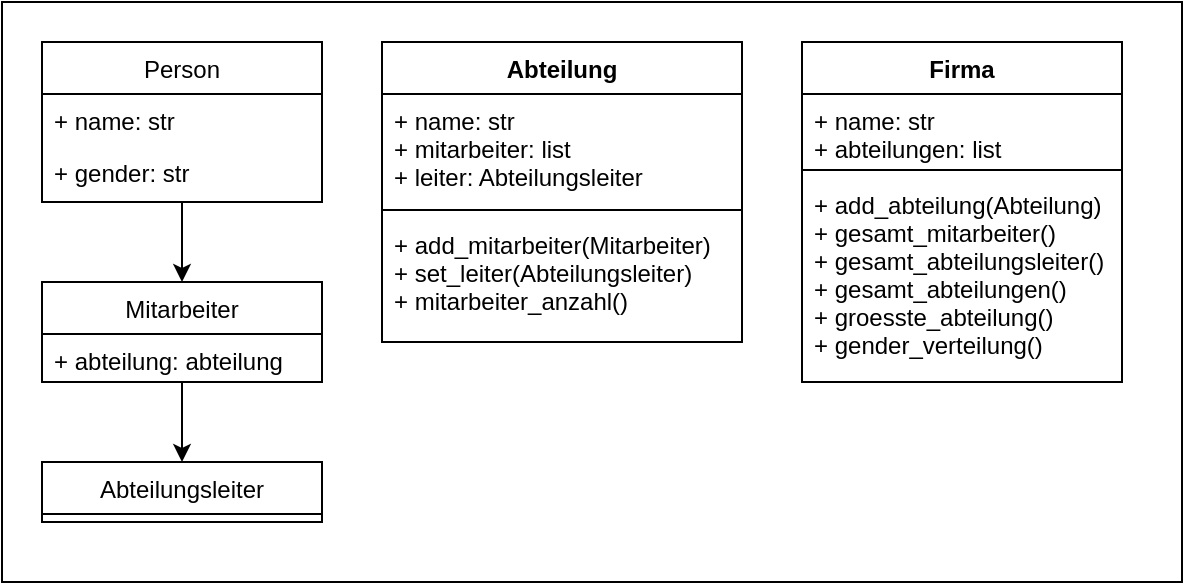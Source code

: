 <mxfile version="16.0.0" type="device"><diagram id="v978TyRvhe41B0v2H2Ow" name="Seite-1"><mxGraphModel dx="1038" dy="641" grid="1" gridSize="10" guides="1" tooltips="1" connect="1" arrows="1" fold="1" page="1" pageScale="1" pageWidth="3300" pageHeight="4681" math="0" shadow="0"><root><mxCell id="0"/><mxCell id="1" parent="0"/><mxCell id="Yt1LpPaGRsztrQ7QA1tw-23" value="" style="rounded=0;whiteSpace=wrap;html=1;" vertex="1" parent="1"><mxGeometry x="320" y="20" width="590" height="290" as="geometry"/></mxCell><mxCell id="Yt1LpPaGRsztrQ7QA1tw-1" value="Person" style="swimlane;fontStyle=0;childLayout=stackLayout;horizontal=1;startSize=26;fillColor=none;horizontalStack=0;resizeParent=1;resizeParentMax=0;resizeLast=0;collapsible=1;marginBottom=0;" vertex="1" parent="1"><mxGeometry x="340" y="40" width="140" height="80" as="geometry"><mxRectangle x="280" y="40" width="70" height="26" as="alternateBounds"/></mxGeometry></mxCell><mxCell id="Yt1LpPaGRsztrQ7QA1tw-2" value="+ name: str" style="text;strokeColor=none;fillColor=none;align=left;verticalAlign=top;spacingLeft=4;spacingRight=4;overflow=hidden;rotatable=0;points=[[0,0.5],[1,0.5]];portConstraint=eastwest;" vertex="1" parent="Yt1LpPaGRsztrQ7QA1tw-1"><mxGeometry y="26" width="140" height="26" as="geometry"/></mxCell><mxCell id="Yt1LpPaGRsztrQ7QA1tw-3" value="+ gender: str" style="text;strokeColor=none;fillColor=none;align=left;verticalAlign=top;spacingLeft=4;spacingRight=4;overflow=hidden;rotatable=0;points=[[0,0.5],[1,0.5]];portConstraint=eastwest;" vertex="1" parent="Yt1LpPaGRsztrQ7QA1tw-1"><mxGeometry y="52" width="140" height="28" as="geometry"/></mxCell><mxCell id="Yt1LpPaGRsztrQ7QA1tw-5" value="Mitarbeiter" style="swimlane;fontStyle=0;childLayout=stackLayout;horizontal=1;startSize=26;fillColor=none;horizontalStack=0;resizeParent=1;resizeParentMax=0;resizeLast=0;collapsible=1;marginBottom=0;" vertex="1" parent="1"><mxGeometry x="340" y="160" width="140" height="50" as="geometry"/></mxCell><mxCell id="Yt1LpPaGRsztrQ7QA1tw-6" value="+ abteilung: abteilung" style="text;strokeColor=none;fillColor=none;align=left;verticalAlign=top;spacingLeft=4;spacingRight=4;overflow=hidden;rotatable=0;points=[[0,0.5],[1,0.5]];portConstraint=eastwest;" vertex="1" parent="Yt1LpPaGRsztrQ7QA1tw-5"><mxGeometry y="26" width="140" height="24" as="geometry"/></mxCell><mxCell id="Yt1LpPaGRsztrQ7QA1tw-9" value="Abteilungsleiter" style="swimlane;fontStyle=0;childLayout=stackLayout;horizontal=1;startSize=26;fillColor=none;horizontalStack=0;resizeParent=1;resizeParentMax=0;resizeLast=0;collapsible=1;marginBottom=0;" vertex="1" parent="1"><mxGeometry x="340" y="250" width="140" height="30" as="geometry"/></mxCell><mxCell id="Yt1LpPaGRsztrQ7QA1tw-12" value="Abteilung" style="swimlane;fontStyle=1;align=center;verticalAlign=top;childLayout=stackLayout;horizontal=1;startSize=26;horizontalStack=0;resizeParent=1;resizeParentMax=0;resizeLast=0;collapsible=1;marginBottom=0;" vertex="1" parent="1"><mxGeometry x="510" y="40" width="180" height="150" as="geometry"/></mxCell><mxCell id="Yt1LpPaGRsztrQ7QA1tw-13" value="+ name: str&#10;+ mitarbeiter: list&#10;+ leiter: Abteilungsleiter" style="text;strokeColor=none;fillColor=none;align=left;verticalAlign=top;spacingLeft=4;spacingRight=4;overflow=hidden;rotatable=0;points=[[0,0.5],[1,0.5]];portConstraint=eastwest;" vertex="1" parent="Yt1LpPaGRsztrQ7QA1tw-12"><mxGeometry y="26" width="180" height="54" as="geometry"/></mxCell><mxCell id="Yt1LpPaGRsztrQ7QA1tw-14" value="" style="line;strokeWidth=1;fillColor=none;align=left;verticalAlign=middle;spacingTop=-1;spacingLeft=3;spacingRight=3;rotatable=0;labelPosition=right;points=[];portConstraint=eastwest;" vertex="1" parent="Yt1LpPaGRsztrQ7QA1tw-12"><mxGeometry y="80" width="180" height="8" as="geometry"/></mxCell><mxCell id="Yt1LpPaGRsztrQ7QA1tw-15" value="+ add_mitarbeiter(Mitarbeiter)&#10;+ set_leiter(Abteilungsleiter)&#10;+ mitarbeiter_anzahl()" style="text;strokeColor=none;fillColor=none;align=left;verticalAlign=top;spacingLeft=4;spacingRight=4;overflow=hidden;rotatable=0;points=[[0,0.5],[1,0.5]];portConstraint=eastwest;" vertex="1" parent="Yt1LpPaGRsztrQ7QA1tw-12"><mxGeometry y="88" width="180" height="62" as="geometry"/></mxCell><mxCell id="Yt1LpPaGRsztrQ7QA1tw-16" value="Firma" style="swimlane;fontStyle=1;align=center;verticalAlign=top;childLayout=stackLayout;horizontal=1;startSize=26;horizontalStack=0;resizeParent=1;resizeParentMax=0;resizeLast=0;collapsible=1;marginBottom=0;" vertex="1" parent="1"><mxGeometry x="720" y="40" width="160" height="170" as="geometry"/></mxCell><mxCell id="Yt1LpPaGRsztrQ7QA1tw-17" value="+ name: str&#10;+ abteilungen: list" style="text;strokeColor=none;fillColor=none;align=left;verticalAlign=top;spacingLeft=4;spacingRight=4;overflow=hidden;rotatable=0;points=[[0,0.5],[1,0.5]];portConstraint=eastwest;" vertex="1" parent="Yt1LpPaGRsztrQ7QA1tw-16"><mxGeometry y="26" width="160" height="34" as="geometry"/></mxCell><mxCell id="Yt1LpPaGRsztrQ7QA1tw-18" value="" style="line;strokeWidth=1;fillColor=none;align=left;verticalAlign=middle;spacingTop=-1;spacingLeft=3;spacingRight=3;rotatable=0;labelPosition=right;points=[];portConstraint=eastwest;" vertex="1" parent="Yt1LpPaGRsztrQ7QA1tw-16"><mxGeometry y="60" width="160" height="8" as="geometry"/></mxCell><mxCell id="Yt1LpPaGRsztrQ7QA1tw-19" value="+ add_abteilung(Abteilung)&#10;+ gesamt_mitarbeiter()&#10;+ gesamt_abteilungsleiter()&#10;+ gesamt_abteilungen()&#10;+ groesste_abteilung()&#10;+ gender_verteilung()" style="text;strokeColor=none;fillColor=none;align=left;verticalAlign=top;spacingLeft=4;spacingRight=4;overflow=hidden;rotatable=0;points=[[0,0.5],[1,0.5]];portConstraint=eastwest;" vertex="1" parent="Yt1LpPaGRsztrQ7QA1tw-16"><mxGeometry y="68" width="160" height="102" as="geometry"/></mxCell><mxCell id="Yt1LpPaGRsztrQ7QA1tw-20" value="" style="endArrow=classic;html=1;rounded=0;entryX=0.5;entryY=0;entryDx=0;entryDy=0;" edge="1" parent="1" target="Yt1LpPaGRsztrQ7QA1tw-5"><mxGeometry width="50" height="50" relative="1" as="geometry"><mxPoint x="410" y="120" as="sourcePoint"/><mxPoint x="550" y="70" as="targetPoint"/></mxGeometry></mxCell><mxCell id="Yt1LpPaGRsztrQ7QA1tw-21" value="" style="endArrow=classic;html=1;rounded=0;exitX=0.5;exitY=1;exitDx=0;exitDy=0;exitPerimeter=0;entryX=0.5;entryY=0;entryDx=0;entryDy=0;" edge="1" parent="1" source="Yt1LpPaGRsztrQ7QA1tw-6" target="Yt1LpPaGRsztrQ7QA1tw-9"><mxGeometry width="50" height="50" relative="1" as="geometry"><mxPoint x="500" y="120" as="sourcePoint"/><mxPoint x="550" y="70" as="targetPoint"/></mxGeometry></mxCell></root></mxGraphModel></diagram></mxfile>